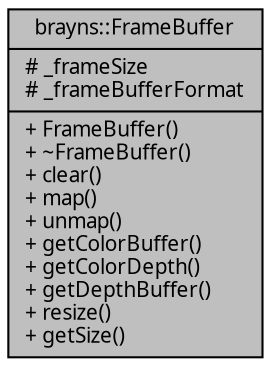 digraph "brayns::FrameBuffer"
{
  edge [fontname="Sans",fontsize="10",labelfontname="Sans",labelfontsize="10"];
  node [fontname="Sans",fontsize="10",shape=record];
  Node1 [label="{brayns::FrameBuffer\n|# _frameSize\l# _frameBufferFormat\l|+ FrameBuffer()\l+ ~FrameBuffer()\l+ clear()\l+ map()\l+ unmap()\l+ getColorBuffer()\l+ getColorDepth()\l+ getDepthBuffer()\l+ resize()\l+ getSize()\l}",height=0.2,width=0.4,color="black", fillcolor="grey75", style="filled" fontcolor="black"];
}
